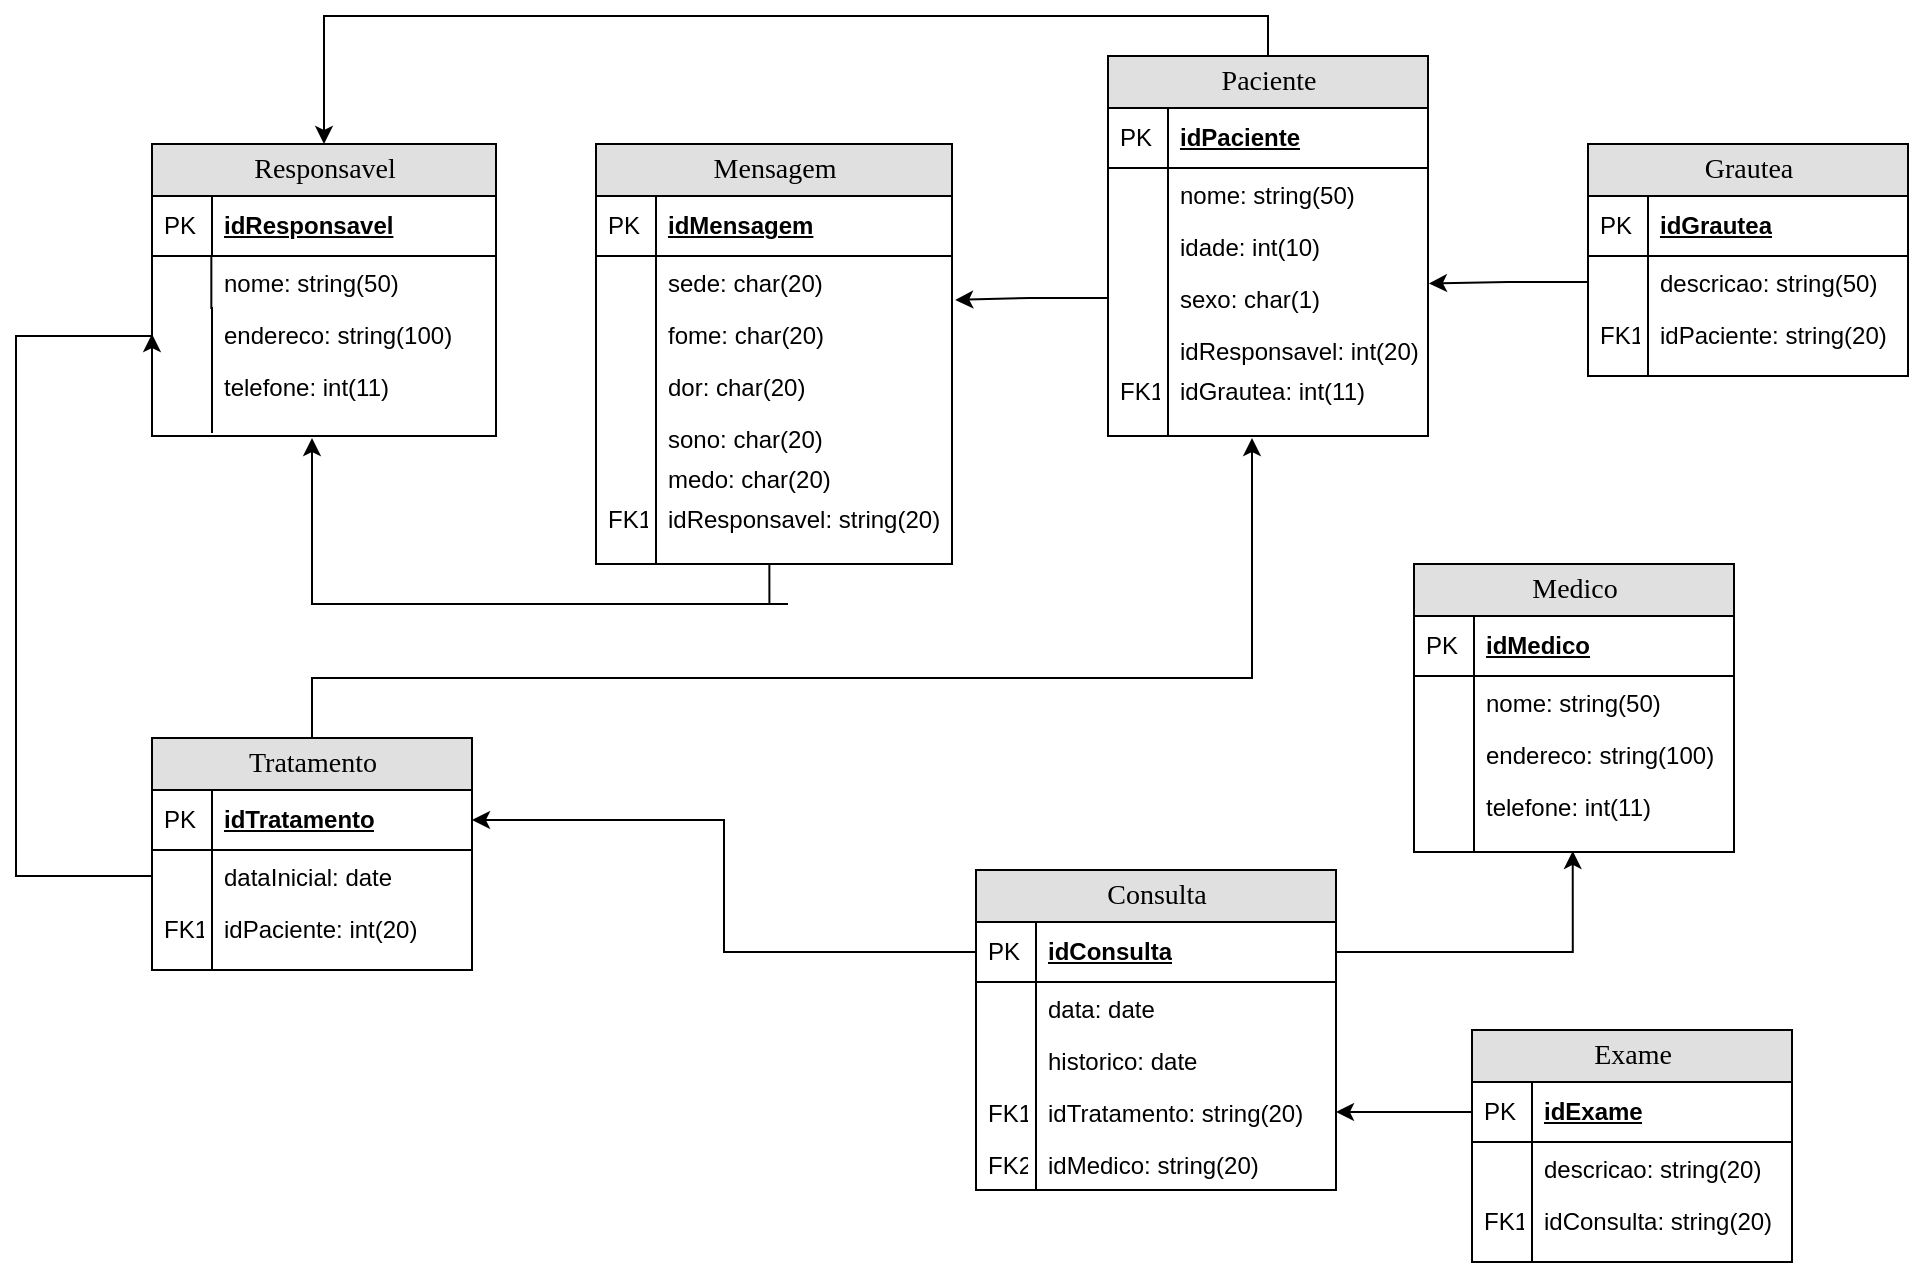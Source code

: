 <mxfile version="21.3.7" type="github">
  <diagram name="Page-1" id="e56a1550-8fbb-45ad-956c-1786394a9013">
    <mxGraphModel dx="880" dy="452" grid="1" gridSize="10" guides="1" tooltips="1" connect="1" arrows="1" fold="1" page="1" pageScale="1" pageWidth="1100" pageHeight="850" background="none" math="0" shadow="0">
      <root>
        <mxCell id="0" />
        <mxCell id="1" parent="0" />
        <mxCell id="WlhYBeR-AQVJKtEvfZ3L-88" style="edgeStyle=orthogonalEdgeStyle;rounded=0;orthogonalLoop=1;jettySize=auto;html=1;exitX=0.5;exitY=0;exitDx=0;exitDy=0;entryX=0.5;entryY=0;entryDx=0;entryDy=0;" parent="1" source="2e49270ec7c68f3f-19" target="2e49270ec7c68f3f-80" edge="1">
          <mxGeometry relative="1" as="geometry" />
        </mxCell>
        <mxCell id="2e49270ec7c68f3f-19" value="Paciente" style="swimlane;html=1;fontStyle=0;childLayout=stackLayout;horizontal=1;startSize=26;fillColor=#e0e0e0;horizontalStack=0;resizeParent=1;resizeLast=0;collapsible=1;marginBottom=0;swimlaneFillColor=#ffffff;align=center;rounded=0;shadow=0;comic=0;labelBackgroundColor=none;strokeWidth=1;fontFamily=Verdana;fontSize=14" parent="1" vertex="1">
          <mxGeometry x="586" y="150" width="160" height="190" as="geometry" />
        </mxCell>
        <mxCell id="2e49270ec7c68f3f-20" value="idPaciente" style="shape=partialRectangle;top=0;left=0;right=0;bottom=1;html=1;align=left;verticalAlign=middle;fillColor=none;spacingLeft=34;spacingRight=4;whiteSpace=wrap;overflow=hidden;rotatable=0;points=[[0,0.5],[1,0.5]];portConstraint=eastwest;dropTarget=0;fontStyle=5;" parent="2e49270ec7c68f3f-19" vertex="1">
          <mxGeometry y="26" width="160" height="30" as="geometry" />
        </mxCell>
        <mxCell id="2e49270ec7c68f3f-21" value="PK" style="shape=partialRectangle;top=0;left=0;bottom=0;html=1;fillColor=none;align=left;verticalAlign=middle;spacingLeft=4;spacingRight=4;whiteSpace=wrap;overflow=hidden;rotatable=0;points=[];portConstraint=eastwest;part=1;" parent="2e49270ec7c68f3f-20" vertex="1" connectable="0">
          <mxGeometry width="30" height="30" as="geometry" />
        </mxCell>
        <mxCell id="2e49270ec7c68f3f-22" value="nome: string(50)" style="shape=partialRectangle;top=0;left=0;right=0;bottom=0;html=1;align=left;verticalAlign=top;fillColor=none;spacingLeft=34;spacingRight=4;whiteSpace=wrap;overflow=hidden;rotatable=0;points=[[0,0.5],[1,0.5]];portConstraint=eastwest;dropTarget=0;" parent="2e49270ec7c68f3f-19" vertex="1">
          <mxGeometry y="56" width="160" height="26" as="geometry" />
        </mxCell>
        <mxCell id="2e49270ec7c68f3f-23" value="" style="shape=partialRectangle;top=0;left=0;bottom=0;html=1;fillColor=none;align=left;verticalAlign=top;spacingLeft=4;spacingRight=4;whiteSpace=wrap;overflow=hidden;rotatable=0;points=[];portConstraint=eastwest;part=1;" parent="2e49270ec7c68f3f-22" vertex="1" connectable="0">
          <mxGeometry width="30" height="26" as="geometry" />
        </mxCell>
        <mxCell id="2e49270ec7c68f3f-24" value="idade: int(10)" style="shape=partialRectangle;top=0;left=0;right=0;bottom=0;html=1;align=left;verticalAlign=top;fillColor=none;spacingLeft=34;spacingRight=4;whiteSpace=wrap;overflow=hidden;rotatable=0;points=[[0,0.5],[1,0.5]];portConstraint=eastwest;dropTarget=0;" parent="2e49270ec7c68f3f-19" vertex="1">
          <mxGeometry y="82" width="160" height="26" as="geometry" />
        </mxCell>
        <mxCell id="2e49270ec7c68f3f-25" value="" style="shape=partialRectangle;top=0;left=0;bottom=0;html=1;fillColor=none;align=left;verticalAlign=top;spacingLeft=4;spacingRight=4;whiteSpace=wrap;overflow=hidden;rotatable=0;points=[];portConstraint=eastwest;part=1;" parent="2e49270ec7c68f3f-24" vertex="1" connectable="0">
          <mxGeometry width="30" height="26" as="geometry" />
        </mxCell>
        <mxCell id="2e49270ec7c68f3f-26" value="sexo: char(1)" style="shape=partialRectangle;top=0;left=0;right=0;bottom=0;html=1;align=left;verticalAlign=top;fillColor=none;spacingLeft=34;spacingRight=4;whiteSpace=wrap;overflow=hidden;rotatable=0;points=[[0,0.5],[1,0.5]];portConstraint=eastwest;dropTarget=0;" parent="2e49270ec7c68f3f-19" vertex="1">
          <mxGeometry y="108" width="160" height="26" as="geometry" />
        </mxCell>
        <mxCell id="2e49270ec7c68f3f-27" value="" style="shape=partialRectangle;top=0;left=0;bottom=0;html=1;fillColor=none;align=left;verticalAlign=top;spacingLeft=4;spacingRight=4;whiteSpace=wrap;overflow=hidden;rotatable=0;points=[];portConstraint=eastwest;part=1;" parent="2e49270ec7c68f3f-26" vertex="1" connectable="0">
          <mxGeometry width="30" height="26" as="geometry" />
        </mxCell>
        <mxCell id="WlhYBeR-AQVJKtEvfZ3L-3" value="idResponsavel: int(20)" style="shape=partialRectangle;top=0;left=0;right=0;bottom=0;html=1;align=left;verticalAlign=top;fillColor=none;spacingLeft=34;spacingRight=4;whiteSpace=wrap;overflow=hidden;rotatable=0;points=[[0,0.5],[1,0.5]];portConstraint=eastwest;dropTarget=0;" parent="2e49270ec7c68f3f-19" vertex="1">
          <mxGeometry y="134" width="160" height="20" as="geometry" />
        </mxCell>
        <mxCell id="WlhYBeR-AQVJKtEvfZ3L-4" value="" style="shape=partialRectangle;top=0;left=0;bottom=0;html=1;fillColor=none;align=left;verticalAlign=top;spacingLeft=4;spacingRight=4;whiteSpace=wrap;overflow=hidden;rotatable=0;points=[];portConstraint=eastwest;part=1;" parent="WlhYBeR-AQVJKtEvfZ3L-3" vertex="1" connectable="0">
          <mxGeometry width="30" height="20" as="geometry" />
        </mxCell>
        <mxCell id="2e49270ec7c68f3f-28" value="idGrautea: int(11)" style="shape=partialRectangle;top=0;left=0;right=0;bottom=0;html=1;align=left;verticalAlign=top;fillColor=none;spacingLeft=34;spacingRight=4;whiteSpace=wrap;overflow=hidden;rotatable=0;points=[[0,0.5],[1,0.5]];portConstraint=eastwest;dropTarget=0;" parent="2e49270ec7c68f3f-19" vertex="1">
          <mxGeometry y="154" width="160" height="26" as="geometry" />
        </mxCell>
        <mxCell id="2e49270ec7c68f3f-29" value="FK1" style="shape=partialRectangle;top=0;left=0;bottom=0;html=1;fillColor=none;align=left;verticalAlign=top;spacingLeft=4;spacingRight=4;whiteSpace=wrap;overflow=hidden;rotatable=0;points=[];portConstraint=eastwest;part=1;" parent="2e49270ec7c68f3f-28" vertex="1" connectable="0">
          <mxGeometry width="30" height="26" as="geometry" />
        </mxCell>
        <mxCell id="WlhYBeR-AQVJKtEvfZ3L-1" value="" style="shape=partialRectangle;top=0;left=0;right=0;bottom=0;html=1;align=left;verticalAlign=top;fillColor=none;spacingLeft=34;spacingRight=4;whiteSpace=wrap;overflow=hidden;rotatable=0;points=[[0,0.5],[1,0.5]];portConstraint=eastwest;dropTarget=0;" parent="2e49270ec7c68f3f-19" vertex="1">
          <mxGeometry y="180" width="160" height="10" as="geometry" />
        </mxCell>
        <mxCell id="WlhYBeR-AQVJKtEvfZ3L-2" value="" style="shape=partialRectangle;top=0;left=0;bottom=0;html=1;fillColor=none;align=left;verticalAlign=top;spacingLeft=4;spacingRight=4;whiteSpace=wrap;overflow=hidden;rotatable=0;points=[];portConstraint=eastwest;part=1;" parent="WlhYBeR-AQVJKtEvfZ3L-1" vertex="1" connectable="0">
          <mxGeometry width="30" height="10" as="geometry" />
        </mxCell>
        <mxCell id="2e49270ec7c68f3f-30" value="Grautea" style="swimlane;html=1;fontStyle=0;childLayout=stackLayout;horizontal=1;startSize=26;fillColor=#e0e0e0;horizontalStack=0;resizeParent=1;resizeLast=0;collapsible=1;marginBottom=0;swimlaneFillColor=#ffffff;align=center;rounded=0;shadow=0;comic=0;labelBackgroundColor=none;strokeWidth=1;fontFamily=Verdana;fontSize=14" parent="1" vertex="1">
          <mxGeometry x="826" y="194" width="160" height="116" as="geometry" />
        </mxCell>
        <mxCell id="2e49270ec7c68f3f-31" value="idGrautea" style="shape=partialRectangle;top=0;left=0;right=0;bottom=1;html=1;align=left;verticalAlign=middle;fillColor=none;spacingLeft=34;spacingRight=4;whiteSpace=wrap;overflow=hidden;rotatable=0;points=[[0,0.5],[1,0.5]];portConstraint=eastwest;dropTarget=0;fontStyle=5;" parent="2e49270ec7c68f3f-30" vertex="1">
          <mxGeometry y="26" width="160" height="30" as="geometry" />
        </mxCell>
        <mxCell id="2e49270ec7c68f3f-32" value="PK" style="shape=partialRectangle;top=0;left=0;bottom=0;html=1;fillColor=none;align=left;verticalAlign=middle;spacingLeft=4;spacingRight=4;whiteSpace=wrap;overflow=hidden;rotatable=0;points=[];portConstraint=eastwest;part=1;" parent="2e49270ec7c68f3f-31" vertex="1" connectable="0">
          <mxGeometry width="30" height="30" as="geometry" />
        </mxCell>
        <mxCell id="2e49270ec7c68f3f-33" value="descricao: string(50)" style="shape=partialRectangle;top=0;left=0;right=0;bottom=0;html=1;align=left;verticalAlign=top;fillColor=none;spacingLeft=34;spacingRight=4;whiteSpace=wrap;overflow=hidden;rotatable=0;points=[[0,0.5],[1,0.5]];portConstraint=eastwest;dropTarget=0;" parent="2e49270ec7c68f3f-30" vertex="1">
          <mxGeometry y="56" width="160" height="26" as="geometry" />
        </mxCell>
        <mxCell id="2e49270ec7c68f3f-34" value="" style="shape=partialRectangle;top=0;left=0;bottom=0;html=1;fillColor=none;align=left;verticalAlign=top;spacingLeft=4;spacingRight=4;whiteSpace=wrap;overflow=hidden;rotatable=0;points=[];portConstraint=eastwest;part=1;" parent="2e49270ec7c68f3f-33" vertex="1" connectable="0">
          <mxGeometry width="30" height="26" as="geometry" />
        </mxCell>
        <mxCell id="2e49270ec7c68f3f-35" value="idPaciente: string(20)" style="shape=partialRectangle;top=0;left=0;right=0;bottom=0;html=1;align=left;verticalAlign=top;fillColor=none;spacingLeft=34;spacingRight=4;whiteSpace=wrap;overflow=hidden;rotatable=0;points=[[0,0.5],[1,0.5]];portConstraint=eastwest;dropTarget=0;" parent="2e49270ec7c68f3f-30" vertex="1">
          <mxGeometry y="82" width="160" height="26" as="geometry" />
        </mxCell>
        <mxCell id="2e49270ec7c68f3f-36" value="FK1" style="shape=partialRectangle;top=0;left=0;bottom=0;html=1;fillColor=none;align=left;verticalAlign=top;spacingLeft=4;spacingRight=4;whiteSpace=wrap;overflow=hidden;rotatable=0;points=[];portConstraint=eastwest;part=1;" parent="2e49270ec7c68f3f-35" vertex="1" connectable="0">
          <mxGeometry width="30" height="26" as="geometry" />
        </mxCell>
        <mxCell id="2e49270ec7c68f3f-39" value="" style="shape=partialRectangle;top=0;left=0;right=0;bottom=0;html=1;align=left;verticalAlign=top;fillColor=none;spacingLeft=34;spacingRight=4;whiteSpace=wrap;overflow=hidden;rotatable=0;points=[[0,0.5],[1,0.5]];portConstraint=eastwest;dropTarget=0;" parent="2e49270ec7c68f3f-30" vertex="1">
          <mxGeometry y="108" width="160" height="8" as="geometry" />
        </mxCell>
        <mxCell id="2e49270ec7c68f3f-40" value="" style="shape=partialRectangle;top=0;left=0;bottom=0;html=1;fillColor=none;align=left;verticalAlign=top;spacingLeft=4;spacingRight=4;whiteSpace=wrap;overflow=hidden;rotatable=0;points=[];portConstraint=eastwest;part=1;" parent="2e49270ec7c68f3f-39" vertex="1" connectable="0">
          <mxGeometry width="30" height="8" as="geometry" />
        </mxCell>
        <mxCell id="2e49270ec7c68f3f-80" value="Responsavel" style="swimlane;html=1;fontStyle=0;childLayout=stackLayout;horizontal=1;startSize=26;fillColor=#e0e0e0;horizontalStack=0;resizeParent=1;resizeLast=0;collapsible=1;marginBottom=0;swimlaneFillColor=#ffffff;align=center;rounded=0;shadow=0;comic=0;labelBackgroundColor=none;strokeWidth=1;fontFamily=Verdana;fontSize=14" parent="1" vertex="1">
          <mxGeometry x="108" y="194" width="172" height="146" as="geometry" />
        </mxCell>
        <mxCell id="2e49270ec7c68f3f-81" value="idResponsavel" style="shape=partialRectangle;top=0;left=0;right=0;bottom=1;html=1;align=left;verticalAlign=middle;fillColor=none;spacingLeft=34;spacingRight=4;whiteSpace=wrap;overflow=hidden;rotatable=0;points=[[0,0.5],[1,0.5]];portConstraint=eastwest;dropTarget=0;fontStyle=5;" parent="2e49270ec7c68f3f-80" vertex="1">
          <mxGeometry y="26" width="172" height="30" as="geometry" />
        </mxCell>
        <mxCell id="2e49270ec7c68f3f-82" value="PK" style="shape=partialRectangle;top=0;left=0;bottom=0;html=1;fillColor=none;align=left;verticalAlign=middle;spacingLeft=4;spacingRight=4;whiteSpace=wrap;overflow=hidden;rotatable=0;points=[];portConstraint=eastwest;part=1;" parent="2e49270ec7c68f3f-81" vertex="1" connectable="0">
          <mxGeometry width="30" height="30" as="geometry" />
        </mxCell>
        <mxCell id="2e49270ec7c68f3f-83" value="nome: string(50)" style="shape=partialRectangle;top=0;left=0;right=0;bottom=0;html=1;align=left;verticalAlign=top;fillColor=none;spacingLeft=34;spacingRight=4;whiteSpace=wrap;overflow=hidden;rotatable=0;points=[[0,0.5],[1,0.5]];portConstraint=eastwest;dropTarget=0;" parent="2e49270ec7c68f3f-80" vertex="1">
          <mxGeometry y="56" width="172" height="26" as="geometry" />
        </mxCell>
        <mxCell id="2e49270ec7c68f3f-84" value="" style="shape=partialRectangle;top=0;left=0;bottom=0;html=1;fillColor=none;align=left;verticalAlign=top;spacingLeft=4;spacingRight=4;whiteSpace=wrap;overflow=hidden;rotatable=0;points=[];portConstraint=eastwest;part=1;" parent="2e49270ec7c68f3f-83" vertex="1" connectable="0">
          <mxGeometry width="29.67" height="26" as="geometry" />
        </mxCell>
        <mxCell id="2e49270ec7c68f3f-85" value="endereco: string(100)" style="shape=partialRectangle;top=0;left=0;right=0;bottom=0;html=1;align=left;verticalAlign=top;fillColor=none;spacingLeft=34;spacingRight=4;whiteSpace=wrap;overflow=hidden;rotatable=0;points=[[0,0.5],[1,0.5]];portConstraint=eastwest;dropTarget=0;" parent="2e49270ec7c68f3f-80" vertex="1">
          <mxGeometry y="82" width="172" height="26" as="geometry" />
        </mxCell>
        <mxCell id="2e49270ec7c68f3f-86" value="" style="shape=partialRectangle;top=0;left=0;bottom=0;html=1;fillColor=none;align=left;verticalAlign=top;spacingLeft=4;spacingRight=4;whiteSpace=wrap;overflow=hidden;rotatable=0;points=[];portConstraint=eastwest;part=1;" parent="2e49270ec7c68f3f-85" vertex="1" connectable="0">
          <mxGeometry width="30" height="26" as="geometry" />
        </mxCell>
        <mxCell id="2e49270ec7c68f3f-87" value="telefone: int(11)" style="shape=partialRectangle;top=0;left=0;right=0;bottom=0;html=1;align=left;verticalAlign=top;fillColor=none;spacingLeft=34;spacingRight=4;whiteSpace=wrap;overflow=hidden;rotatable=0;points=[[0,0.5],[1,0.5]];portConstraint=eastwest;dropTarget=0;" parent="2e49270ec7c68f3f-80" vertex="1">
          <mxGeometry y="108" width="172" height="26" as="geometry" />
        </mxCell>
        <mxCell id="2e49270ec7c68f3f-88" value="" style="shape=partialRectangle;top=0;left=0;bottom=0;html=1;fillColor=none;align=left;verticalAlign=top;spacingLeft=4;spacingRight=4;whiteSpace=wrap;overflow=hidden;rotatable=0;points=[];portConstraint=eastwest;part=1;" parent="2e49270ec7c68f3f-87" vertex="1" connectable="0">
          <mxGeometry width="30" height="26" as="geometry" />
        </mxCell>
        <mxCell id="2e49270ec7c68f3f-89" value="" style="shape=partialRectangle;top=0;left=0;right=0;bottom=0;html=1;align=left;verticalAlign=top;fillColor=none;spacingLeft=34;spacingRight=4;whiteSpace=wrap;overflow=hidden;rotatable=0;points=[[0,0.5],[1,0.5]];portConstraint=eastwest;dropTarget=0;" parent="2e49270ec7c68f3f-80" vertex="1">
          <mxGeometry y="134" width="172" height="10" as="geometry" />
        </mxCell>
        <mxCell id="2e49270ec7c68f3f-90" value="" style="shape=partialRectangle;top=0;left=0;bottom=0;html=1;fillColor=none;align=left;verticalAlign=top;spacingLeft=4;spacingRight=4;whiteSpace=wrap;overflow=hidden;rotatable=0;points=[];portConstraint=eastwest;part=1;" parent="2e49270ec7c68f3f-89" vertex="1" connectable="0">
          <mxGeometry width="30" height="10" as="geometry" />
        </mxCell>
        <mxCell id="WlhYBeR-AQVJKtEvfZ3L-15" style="edgeStyle=orthogonalEdgeStyle;rounded=0;orthogonalLoop=1;jettySize=auto;html=1;exitX=0;exitY=0.5;exitDx=0;exitDy=0;entryX=1.003;entryY=0.219;entryDx=0;entryDy=0;entryPerimeter=0;" parent="1" source="2e49270ec7c68f3f-33" target="2e49270ec7c68f3f-26" edge="1">
          <mxGeometry relative="1" as="geometry" />
        </mxCell>
        <mxCell id="WlhYBeR-AQVJKtEvfZ3L-91" style="edgeStyle=orthogonalEdgeStyle;rounded=0;orthogonalLoop=1;jettySize=auto;html=1;exitX=0.5;exitY=0;exitDx=0;exitDy=0;entryX=0.45;entryY=1.1;entryDx=0;entryDy=0;entryPerimeter=0;" parent="1" source="WlhYBeR-AQVJKtEvfZ3L-17" target="WlhYBeR-AQVJKtEvfZ3L-1" edge="1">
          <mxGeometry relative="1" as="geometry">
            <Array as="points">
              <mxPoint x="188" y="461" />
              <mxPoint x="658" y="461" />
            </Array>
          </mxGeometry>
        </mxCell>
        <mxCell id="WlhYBeR-AQVJKtEvfZ3L-17" value="Tratamento" style="swimlane;html=1;fontStyle=0;childLayout=stackLayout;horizontal=1;startSize=26;fillColor=#e0e0e0;horizontalStack=0;resizeParent=1;resizeLast=0;collapsible=1;marginBottom=0;swimlaneFillColor=#ffffff;align=center;rounded=0;shadow=0;comic=0;labelBackgroundColor=none;strokeWidth=1;fontFamily=Verdana;fontSize=14" parent="1" vertex="1">
          <mxGeometry x="108" y="491" width="160" height="116" as="geometry" />
        </mxCell>
        <mxCell id="WlhYBeR-AQVJKtEvfZ3L-18" value="idTratamento" style="shape=partialRectangle;top=0;left=0;right=0;bottom=1;html=1;align=left;verticalAlign=middle;fillColor=none;spacingLeft=34;spacingRight=4;whiteSpace=wrap;overflow=hidden;rotatable=0;points=[[0,0.5],[1,0.5]];portConstraint=eastwest;dropTarget=0;fontStyle=5;" parent="WlhYBeR-AQVJKtEvfZ3L-17" vertex="1">
          <mxGeometry y="26" width="160" height="30" as="geometry" />
        </mxCell>
        <mxCell id="WlhYBeR-AQVJKtEvfZ3L-19" value="PK" style="shape=partialRectangle;top=0;left=0;bottom=0;html=1;fillColor=none;align=left;verticalAlign=middle;spacingLeft=4;spacingRight=4;whiteSpace=wrap;overflow=hidden;rotatable=0;points=[];portConstraint=eastwest;part=1;" parent="WlhYBeR-AQVJKtEvfZ3L-18" vertex="1" connectable="0">
          <mxGeometry width="30" height="30" as="geometry" />
        </mxCell>
        <mxCell id="WlhYBeR-AQVJKtEvfZ3L-20" value="dataInicial: date" style="shape=partialRectangle;top=0;left=0;right=0;bottom=0;html=1;align=left;verticalAlign=top;fillColor=none;spacingLeft=34;spacingRight=4;whiteSpace=wrap;overflow=hidden;rotatable=0;points=[[0,0.5],[1,0.5]];portConstraint=eastwest;dropTarget=0;" parent="WlhYBeR-AQVJKtEvfZ3L-17" vertex="1">
          <mxGeometry y="56" width="160" height="26" as="geometry" />
        </mxCell>
        <mxCell id="WlhYBeR-AQVJKtEvfZ3L-21" value="" style="shape=partialRectangle;top=0;left=0;bottom=0;html=1;fillColor=none;align=left;verticalAlign=top;spacingLeft=4;spacingRight=4;whiteSpace=wrap;overflow=hidden;rotatable=0;points=[];portConstraint=eastwest;part=1;" parent="WlhYBeR-AQVJKtEvfZ3L-20" vertex="1" connectable="0">
          <mxGeometry width="30" height="26" as="geometry" />
        </mxCell>
        <mxCell id="WlhYBeR-AQVJKtEvfZ3L-22" value="idPaciente: int(20)" style="shape=partialRectangle;top=0;left=0;right=0;bottom=0;html=1;align=left;verticalAlign=top;fillColor=none;spacingLeft=34;spacingRight=4;whiteSpace=wrap;overflow=hidden;rotatable=0;points=[[0,0.5],[1,0.5]];portConstraint=eastwest;dropTarget=0;" parent="WlhYBeR-AQVJKtEvfZ3L-17" vertex="1">
          <mxGeometry y="82" width="160" height="26" as="geometry" />
        </mxCell>
        <mxCell id="WlhYBeR-AQVJKtEvfZ3L-23" value="FK1" style="shape=partialRectangle;top=0;left=0;bottom=0;html=1;fillColor=none;align=left;verticalAlign=top;spacingLeft=4;spacingRight=4;whiteSpace=wrap;overflow=hidden;rotatable=0;points=[];portConstraint=eastwest;part=1;" parent="WlhYBeR-AQVJKtEvfZ3L-22" vertex="1" connectable="0">
          <mxGeometry width="30" height="26" as="geometry" />
        </mxCell>
        <mxCell id="WlhYBeR-AQVJKtEvfZ3L-24" value="" style="shape=partialRectangle;top=0;left=0;right=0;bottom=0;html=1;align=left;verticalAlign=top;fillColor=none;spacingLeft=34;spacingRight=4;whiteSpace=wrap;overflow=hidden;rotatable=0;points=[[0,0.5],[1,0.5]];portConstraint=eastwest;dropTarget=0;" parent="WlhYBeR-AQVJKtEvfZ3L-17" vertex="1">
          <mxGeometry y="108" width="160" height="8" as="geometry" />
        </mxCell>
        <mxCell id="WlhYBeR-AQVJKtEvfZ3L-25" value="" style="shape=partialRectangle;top=0;left=0;bottom=0;html=1;fillColor=none;align=left;verticalAlign=top;spacingLeft=4;spacingRight=4;whiteSpace=wrap;overflow=hidden;rotatable=0;points=[];portConstraint=eastwest;part=1;" parent="WlhYBeR-AQVJKtEvfZ3L-24" vertex="1" connectable="0">
          <mxGeometry width="30" height="8" as="geometry" />
        </mxCell>
        <mxCell id="WlhYBeR-AQVJKtEvfZ3L-26" value="Medico" style="swimlane;html=1;fontStyle=0;childLayout=stackLayout;horizontal=1;startSize=26;fillColor=#e0e0e0;horizontalStack=0;resizeParent=1;resizeLast=0;collapsible=1;marginBottom=0;swimlaneFillColor=#ffffff;align=center;rounded=0;shadow=0;comic=0;labelBackgroundColor=none;strokeWidth=1;fontFamily=Verdana;fontSize=14" parent="1" vertex="1">
          <mxGeometry x="739" y="404" width="160" height="144" as="geometry" />
        </mxCell>
        <mxCell id="WlhYBeR-AQVJKtEvfZ3L-27" value="idMedico" style="shape=partialRectangle;top=0;left=0;right=0;bottom=1;html=1;align=left;verticalAlign=middle;fillColor=none;spacingLeft=34;spacingRight=4;whiteSpace=wrap;overflow=hidden;rotatable=0;points=[[0,0.5],[1,0.5]];portConstraint=eastwest;dropTarget=0;fontStyle=5;" parent="WlhYBeR-AQVJKtEvfZ3L-26" vertex="1">
          <mxGeometry y="26" width="160" height="30" as="geometry" />
        </mxCell>
        <mxCell id="WlhYBeR-AQVJKtEvfZ3L-28" value="PK" style="shape=partialRectangle;top=0;left=0;bottom=0;html=1;fillColor=none;align=left;verticalAlign=middle;spacingLeft=4;spacingRight=4;whiteSpace=wrap;overflow=hidden;rotatable=0;points=[];portConstraint=eastwest;part=1;" parent="WlhYBeR-AQVJKtEvfZ3L-27" vertex="1" connectable="0">
          <mxGeometry width="30" height="30" as="geometry" />
        </mxCell>
        <mxCell id="WlhYBeR-AQVJKtEvfZ3L-29" value="nome: string(50)" style="shape=partialRectangle;top=0;left=0;right=0;bottom=0;html=1;align=left;verticalAlign=top;fillColor=none;spacingLeft=34;spacingRight=4;whiteSpace=wrap;overflow=hidden;rotatable=0;points=[[0,0.5],[1,0.5]];portConstraint=eastwest;dropTarget=0;" parent="WlhYBeR-AQVJKtEvfZ3L-26" vertex="1">
          <mxGeometry y="56" width="160" height="26" as="geometry" />
        </mxCell>
        <mxCell id="WlhYBeR-AQVJKtEvfZ3L-30" value="" style="shape=partialRectangle;top=0;left=0;bottom=0;html=1;fillColor=none;align=left;verticalAlign=top;spacingLeft=4;spacingRight=4;whiteSpace=wrap;overflow=hidden;rotatable=0;points=[];portConstraint=eastwest;part=1;" parent="WlhYBeR-AQVJKtEvfZ3L-29" vertex="1" connectable="0">
          <mxGeometry width="30" height="26" as="geometry" />
        </mxCell>
        <mxCell id="WlhYBeR-AQVJKtEvfZ3L-31" value="endereco: string(100)" style="shape=partialRectangle;top=0;left=0;right=0;bottom=0;html=1;align=left;verticalAlign=top;fillColor=none;spacingLeft=34;spacingRight=4;whiteSpace=wrap;overflow=hidden;rotatable=0;points=[[0,0.5],[1,0.5]];portConstraint=eastwest;dropTarget=0;" parent="WlhYBeR-AQVJKtEvfZ3L-26" vertex="1">
          <mxGeometry y="82" width="160" height="26" as="geometry" />
        </mxCell>
        <mxCell id="WlhYBeR-AQVJKtEvfZ3L-32" value="" style="shape=partialRectangle;top=0;left=0;bottom=0;html=1;fillColor=none;align=left;verticalAlign=top;spacingLeft=4;spacingRight=4;whiteSpace=wrap;overflow=hidden;rotatable=0;points=[];portConstraint=eastwest;part=1;" parent="WlhYBeR-AQVJKtEvfZ3L-31" vertex="1" connectable="0">
          <mxGeometry width="30" height="26" as="geometry" />
        </mxCell>
        <mxCell id="WlhYBeR-AQVJKtEvfZ3L-33" value="telefone: int(11)" style="shape=partialRectangle;top=0;left=0;right=0;bottom=0;html=1;align=left;verticalAlign=top;fillColor=none;spacingLeft=34;spacingRight=4;whiteSpace=wrap;overflow=hidden;rotatable=0;points=[[0,0.5],[1,0.5]];portConstraint=eastwest;dropTarget=0;" parent="WlhYBeR-AQVJKtEvfZ3L-26" vertex="1">
          <mxGeometry y="108" width="160" height="26" as="geometry" />
        </mxCell>
        <mxCell id="WlhYBeR-AQVJKtEvfZ3L-34" value="" style="shape=partialRectangle;top=0;left=0;bottom=0;html=1;fillColor=none;align=left;verticalAlign=top;spacingLeft=4;spacingRight=4;whiteSpace=wrap;overflow=hidden;rotatable=0;points=[];portConstraint=eastwest;part=1;" parent="WlhYBeR-AQVJKtEvfZ3L-33" vertex="1" connectable="0">
          <mxGeometry width="30" height="26" as="geometry" />
        </mxCell>
        <mxCell id="WlhYBeR-AQVJKtEvfZ3L-35" value="" style="shape=partialRectangle;top=0;left=0;right=0;bottom=0;html=1;align=left;verticalAlign=top;fillColor=none;spacingLeft=34;spacingRight=4;whiteSpace=wrap;overflow=hidden;rotatable=0;points=[[0,0.5],[1,0.5]];portConstraint=eastwest;dropTarget=0;" parent="WlhYBeR-AQVJKtEvfZ3L-26" vertex="1">
          <mxGeometry y="134" width="160" height="10" as="geometry" />
        </mxCell>
        <mxCell id="WlhYBeR-AQVJKtEvfZ3L-36" value="" style="shape=partialRectangle;top=0;left=0;bottom=0;html=1;fillColor=none;align=left;verticalAlign=top;spacingLeft=4;spacingRight=4;whiteSpace=wrap;overflow=hidden;rotatable=0;points=[];portConstraint=eastwest;part=1;" parent="WlhYBeR-AQVJKtEvfZ3L-35" vertex="1" connectable="0">
          <mxGeometry width="30" height="10" as="geometry" />
        </mxCell>
        <mxCell id="WlhYBeR-AQVJKtEvfZ3L-38" value="Consulta" style="swimlane;html=1;fontStyle=0;childLayout=stackLayout;horizontal=1;startSize=26;fillColor=#e0e0e0;horizontalStack=0;resizeParent=1;resizeLast=0;collapsible=1;marginBottom=0;swimlaneFillColor=#ffffff;align=center;rounded=0;shadow=0;comic=0;labelBackgroundColor=none;strokeWidth=1;fontFamily=Verdana;fontSize=14" parent="1" vertex="1">
          <mxGeometry x="520" y="557" width="180" height="160" as="geometry" />
        </mxCell>
        <mxCell id="WlhYBeR-AQVJKtEvfZ3L-39" value="idConsulta" style="shape=partialRectangle;top=0;left=0;right=0;bottom=1;html=1;align=left;verticalAlign=middle;fillColor=none;spacingLeft=34;spacingRight=4;whiteSpace=wrap;overflow=hidden;rotatable=0;points=[[0,0.5],[1,0.5]];portConstraint=eastwest;dropTarget=0;fontStyle=5;" parent="WlhYBeR-AQVJKtEvfZ3L-38" vertex="1">
          <mxGeometry y="26" width="180" height="30" as="geometry" />
        </mxCell>
        <mxCell id="WlhYBeR-AQVJKtEvfZ3L-40" value="PK" style="shape=partialRectangle;top=0;left=0;bottom=0;html=1;fillColor=none;align=left;verticalAlign=middle;spacingLeft=4;spacingRight=4;whiteSpace=wrap;overflow=hidden;rotatable=0;points=[];portConstraint=eastwest;part=1;" parent="WlhYBeR-AQVJKtEvfZ3L-39" vertex="1" connectable="0">
          <mxGeometry width="30" height="30" as="geometry" />
        </mxCell>
        <mxCell id="WlhYBeR-AQVJKtEvfZ3L-41" value="data: date" style="shape=partialRectangle;top=0;left=0;right=0;bottom=0;html=1;align=left;verticalAlign=top;fillColor=none;spacingLeft=34;spacingRight=4;whiteSpace=wrap;overflow=hidden;rotatable=0;points=[[0,0.5],[1,0.5]];portConstraint=eastwest;dropTarget=0;" parent="WlhYBeR-AQVJKtEvfZ3L-38" vertex="1">
          <mxGeometry y="56" width="180" height="26" as="geometry" />
        </mxCell>
        <mxCell id="WlhYBeR-AQVJKtEvfZ3L-42" value="" style="shape=partialRectangle;top=0;left=0;bottom=0;html=1;fillColor=none;align=left;verticalAlign=top;spacingLeft=4;spacingRight=4;whiteSpace=wrap;overflow=hidden;rotatable=0;points=[];portConstraint=eastwest;part=1;" parent="WlhYBeR-AQVJKtEvfZ3L-41" vertex="1" connectable="0">
          <mxGeometry width="30" height="26" as="geometry" />
        </mxCell>
        <mxCell id="WlhYBeR-AQVJKtEvfZ3L-43" value="historico: date" style="shape=partialRectangle;top=0;left=0;right=0;bottom=0;html=1;align=left;verticalAlign=top;fillColor=none;spacingLeft=34;spacingRight=4;whiteSpace=wrap;overflow=hidden;rotatable=0;points=[[0,0.5],[1,0.5]];portConstraint=eastwest;dropTarget=0;" parent="WlhYBeR-AQVJKtEvfZ3L-38" vertex="1">
          <mxGeometry y="82" width="180" height="26" as="geometry" />
        </mxCell>
        <mxCell id="WlhYBeR-AQVJKtEvfZ3L-44" value="" style="shape=partialRectangle;top=0;left=0;bottom=0;html=1;fillColor=none;align=left;verticalAlign=top;spacingLeft=4;spacingRight=4;whiteSpace=wrap;overflow=hidden;rotatable=0;points=[];portConstraint=eastwest;part=1;" parent="WlhYBeR-AQVJKtEvfZ3L-43" vertex="1" connectable="0">
          <mxGeometry width="30" height="26" as="geometry" />
        </mxCell>
        <mxCell id="WlhYBeR-AQVJKtEvfZ3L-47" value="idTratamento: string(20)" style="shape=partialRectangle;top=0;left=0;right=0;bottom=0;html=1;align=left;verticalAlign=top;fillColor=none;spacingLeft=34;spacingRight=4;whiteSpace=wrap;overflow=hidden;rotatable=0;points=[[0,0.5],[1,0.5]];portConstraint=eastwest;dropTarget=0;" parent="WlhYBeR-AQVJKtEvfZ3L-38" vertex="1">
          <mxGeometry y="108" width="180" height="26" as="geometry" />
        </mxCell>
        <mxCell id="WlhYBeR-AQVJKtEvfZ3L-48" value="FK1" style="shape=partialRectangle;top=0;left=0;bottom=0;html=1;fillColor=none;align=left;verticalAlign=top;spacingLeft=4;spacingRight=4;whiteSpace=wrap;overflow=hidden;rotatable=0;points=[];portConstraint=eastwest;part=1;" parent="WlhYBeR-AQVJKtEvfZ3L-47" vertex="1" connectable="0">
          <mxGeometry width="30" height="26" as="geometry" />
        </mxCell>
        <mxCell id="WlhYBeR-AQVJKtEvfZ3L-49" value="idMedico: string(20)" style="shape=partialRectangle;top=0;left=0;right=0;bottom=0;html=1;align=left;verticalAlign=top;fillColor=none;spacingLeft=34;spacingRight=4;whiteSpace=wrap;overflow=hidden;rotatable=0;points=[[0,0.5],[1,0.5]];portConstraint=eastwest;dropTarget=0;" parent="WlhYBeR-AQVJKtEvfZ3L-38" vertex="1">
          <mxGeometry y="134" width="180" height="26" as="geometry" />
        </mxCell>
        <mxCell id="WlhYBeR-AQVJKtEvfZ3L-50" value="FK2" style="shape=partialRectangle;top=0;left=0;bottom=0;html=1;fillColor=none;align=left;verticalAlign=top;spacingLeft=4;spacingRight=4;whiteSpace=wrap;overflow=hidden;rotatable=0;points=[];portConstraint=eastwest;part=1;" parent="WlhYBeR-AQVJKtEvfZ3L-49" vertex="1" connectable="0">
          <mxGeometry width="30" height="26" as="geometry" />
        </mxCell>
        <mxCell id="WlhYBeR-AQVJKtEvfZ3L-51" style="edgeStyle=orthogonalEdgeStyle;rounded=0;orthogonalLoop=1;jettySize=auto;html=1;exitX=1;exitY=0.5;exitDx=0;exitDy=0;entryX=0.496;entryY=0.947;entryDx=0;entryDy=0;entryPerimeter=0;" parent="1" source="WlhYBeR-AQVJKtEvfZ3L-39" target="WlhYBeR-AQVJKtEvfZ3L-35" edge="1">
          <mxGeometry relative="1" as="geometry">
            <mxPoint x="818" y="563" as="targetPoint" />
          </mxGeometry>
        </mxCell>
        <mxCell id="WlhYBeR-AQVJKtEvfZ3L-53" value="Exame" style="swimlane;html=1;fontStyle=0;childLayout=stackLayout;horizontal=1;startSize=26;fillColor=#e0e0e0;horizontalStack=0;resizeParent=1;resizeLast=0;collapsible=1;marginBottom=0;swimlaneFillColor=#ffffff;align=center;rounded=0;shadow=0;comic=0;labelBackgroundColor=none;strokeWidth=1;fontFamily=Verdana;fontSize=14" parent="1" vertex="1">
          <mxGeometry x="768" y="637" width="160" height="116" as="geometry" />
        </mxCell>
        <mxCell id="WlhYBeR-AQVJKtEvfZ3L-54" value="idExame" style="shape=partialRectangle;top=0;left=0;right=0;bottom=1;html=1;align=left;verticalAlign=middle;fillColor=none;spacingLeft=34;spacingRight=4;whiteSpace=wrap;overflow=hidden;rotatable=0;points=[[0,0.5],[1,0.5]];portConstraint=eastwest;dropTarget=0;fontStyle=5;" parent="WlhYBeR-AQVJKtEvfZ3L-53" vertex="1">
          <mxGeometry y="26" width="160" height="30" as="geometry" />
        </mxCell>
        <mxCell id="WlhYBeR-AQVJKtEvfZ3L-55" value="PK" style="shape=partialRectangle;top=0;left=0;bottom=0;html=1;fillColor=none;align=left;verticalAlign=middle;spacingLeft=4;spacingRight=4;whiteSpace=wrap;overflow=hidden;rotatable=0;points=[];portConstraint=eastwest;part=1;" parent="WlhYBeR-AQVJKtEvfZ3L-54" vertex="1" connectable="0">
          <mxGeometry width="30" height="30" as="geometry" />
        </mxCell>
        <mxCell id="WlhYBeR-AQVJKtEvfZ3L-56" value="descricao: string(20)" style="shape=partialRectangle;top=0;left=0;right=0;bottom=0;html=1;align=left;verticalAlign=top;fillColor=none;spacingLeft=34;spacingRight=4;whiteSpace=wrap;overflow=hidden;rotatable=0;points=[[0,0.5],[1,0.5]];portConstraint=eastwest;dropTarget=0;" parent="WlhYBeR-AQVJKtEvfZ3L-53" vertex="1">
          <mxGeometry y="56" width="160" height="26" as="geometry" />
        </mxCell>
        <mxCell id="WlhYBeR-AQVJKtEvfZ3L-57" value="" style="shape=partialRectangle;top=0;left=0;bottom=0;html=1;fillColor=none;align=left;verticalAlign=top;spacingLeft=4;spacingRight=4;whiteSpace=wrap;overflow=hidden;rotatable=0;points=[];portConstraint=eastwest;part=1;" parent="WlhYBeR-AQVJKtEvfZ3L-56" vertex="1" connectable="0">
          <mxGeometry width="30" height="26" as="geometry" />
        </mxCell>
        <mxCell id="WlhYBeR-AQVJKtEvfZ3L-58" value="idConsulta: string(20)" style="shape=partialRectangle;top=0;left=0;right=0;bottom=0;html=1;align=left;verticalAlign=top;fillColor=none;spacingLeft=34;spacingRight=4;whiteSpace=wrap;overflow=hidden;rotatable=0;points=[[0,0.5],[1,0.5]];portConstraint=eastwest;dropTarget=0;" parent="WlhYBeR-AQVJKtEvfZ3L-53" vertex="1">
          <mxGeometry y="82" width="160" height="26" as="geometry" />
        </mxCell>
        <mxCell id="WlhYBeR-AQVJKtEvfZ3L-59" value="FK1" style="shape=partialRectangle;top=0;left=0;bottom=0;html=1;fillColor=none;align=left;verticalAlign=top;spacingLeft=4;spacingRight=4;whiteSpace=wrap;overflow=hidden;rotatable=0;points=[];portConstraint=eastwest;part=1;" parent="WlhYBeR-AQVJKtEvfZ3L-58" vertex="1" connectable="0">
          <mxGeometry width="30" height="26" as="geometry" />
        </mxCell>
        <mxCell id="WlhYBeR-AQVJKtEvfZ3L-60" value="" style="shape=partialRectangle;top=0;left=0;right=0;bottom=0;html=1;align=left;verticalAlign=top;fillColor=none;spacingLeft=34;spacingRight=4;whiteSpace=wrap;overflow=hidden;rotatable=0;points=[[0,0.5],[1,0.5]];portConstraint=eastwest;dropTarget=0;" parent="WlhYBeR-AQVJKtEvfZ3L-53" vertex="1">
          <mxGeometry y="108" width="160" height="8" as="geometry" />
        </mxCell>
        <mxCell id="WlhYBeR-AQVJKtEvfZ3L-61" value="" style="shape=partialRectangle;top=0;left=0;bottom=0;html=1;fillColor=none;align=left;verticalAlign=top;spacingLeft=4;spacingRight=4;whiteSpace=wrap;overflow=hidden;rotatable=0;points=[];portConstraint=eastwest;part=1;" parent="WlhYBeR-AQVJKtEvfZ3L-60" vertex="1" connectable="0">
          <mxGeometry width="30" height="8" as="geometry" />
        </mxCell>
        <mxCell id="WlhYBeR-AQVJKtEvfZ3L-63" style="edgeStyle=orthogonalEdgeStyle;rounded=0;orthogonalLoop=1;jettySize=auto;html=1;exitX=0;exitY=0.5;exitDx=0;exitDy=0;entryX=1;entryY=0.5;entryDx=0;entryDy=0;" parent="1" source="WlhYBeR-AQVJKtEvfZ3L-54" target="WlhYBeR-AQVJKtEvfZ3L-47" edge="1">
          <mxGeometry relative="1" as="geometry" />
        </mxCell>
        <mxCell id="WlhYBeR-AQVJKtEvfZ3L-64" value="Mensagem" style="swimlane;html=1;fontStyle=0;childLayout=stackLayout;horizontal=1;startSize=26;fillColor=#e0e0e0;horizontalStack=0;resizeParent=1;resizeLast=0;collapsible=1;marginBottom=0;swimlaneFillColor=#ffffff;align=center;rounded=0;shadow=0;comic=0;labelBackgroundColor=none;strokeWidth=1;fontFamily=Verdana;fontSize=14" parent="1" vertex="1">
          <mxGeometry x="330" y="194" width="178" height="210" as="geometry" />
        </mxCell>
        <mxCell id="WlhYBeR-AQVJKtEvfZ3L-83" value="idMensagem" style="shape=partialRectangle;top=0;left=0;right=0;bottom=1;html=1;align=left;verticalAlign=middle;fillColor=none;spacingLeft=34;spacingRight=4;whiteSpace=wrap;overflow=hidden;rotatable=0;points=[[0,0.5],[1,0.5]];portConstraint=eastwest;dropTarget=0;fontStyle=5;" parent="WlhYBeR-AQVJKtEvfZ3L-64" vertex="1">
          <mxGeometry y="26" width="178" height="30" as="geometry" />
        </mxCell>
        <mxCell id="WlhYBeR-AQVJKtEvfZ3L-84" value="PK" style="shape=partialRectangle;top=0;left=0;bottom=0;html=1;fillColor=none;align=left;verticalAlign=middle;spacingLeft=4;spacingRight=4;whiteSpace=wrap;overflow=hidden;rotatable=0;points=[];portConstraint=eastwest;part=1;" parent="WlhYBeR-AQVJKtEvfZ3L-83" vertex="1" connectable="0">
          <mxGeometry width="30" height="30" as="geometry" />
        </mxCell>
        <mxCell id="WlhYBeR-AQVJKtEvfZ3L-67" value="sede: char(20)" style="shape=partialRectangle;top=0;left=0;right=0;bottom=0;html=1;align=left;verticalAlign=top;fillColor=none;spacingLeft=34;spacingRight=4;whiteSpace=wrap;overflow=hidden;rotatable=0;points=[[0,0.5],[1,0.5]];portConstraint=eastwest;dropTarget=0;" parent="WlhYBeR-AQVJKtEvfZ3L-64" vertex="1">
          <mxGeometry y="56" width="178" height="26" as="geometry" />
        </mxCell>
        <mxCell id="WlhYBeR-AQVJKtEvfZ3L-68" value="" style="shape=partialRectangle;top=0;left=0;bottom=0;html=1;fillColor=none;align=left;verticalAlign=top;spacingLeft=4;spacingRight=4;whiteSpace=wrap;overflow=hidden;rotatable=0;points=[];portConstraint=eastwest;part=1;" parent="WlhYBeR-AQVJKtEvfZ3L-67" vertex="1" connectable="0">
          <mxGeometry width="30" height="26" as="geometry" />
        </mxCell>
        <mxCell id="WlhYBeR-AQVJKtEvfZ3L-69" value="fome: char(20)" style="shape=partialRectangle;top=0;left=0;right=0;bottom=0;html=1;align=left;verticalAlign=top;fillColor=none;spacingLeft=34;spacingRight=4;whiteSpace=wrap;overflow=hidden;rotatable=0;points=[[0,0.5],[1,0.5]];portConstraint=eastwest;dropTarget=0;" parent="WlhYBeR-AQVJKtEvfZ3L-64" vertex="1">
          <mxGeometry y="82" width="178" height="26" as="geometry" />
        </mxCell>
        <mxCell id="WlhYBeR-AQVJKtEvfZ3L-70" value="" style="shape=partialRectangle;top=0;left=0;bottom=0;html=1;fillColor=none;align=left;verticalAlign=top;spacingLeft=4;spacingRight=4;whiteSpace=wrap;overflow=hidden;rotatable=0;points=[];portConstraint=eastwest;part=1;" parent="WlhYBeR-AQVJKtEvfZ3L-69" vertex="1" connectable="0">
          <mxGeometry width="30" height="26" as="geometry" />
        </mxCell>
        <mxCell id="WlhYBeR-AQVJKtEvfZ3L-71" value="dor: char(20)" style="shape=partialRectangle;top=0;left=0;right=0;bottom=0;html=1;align=left;verticalAlign=top;fillColor=none;spacingLeft=34;spacingRight=4;whiteSpace=wrap;overflow=hidden;rotatable=0;points=[[0,0.5],[1,0.5]];portConstraint=eastwest;dropTarget=0;" parent="WlhYBeR-AQVJKtEvfZ3L-64" vertex="1">
          <mxGeometry y="108" width="178" height="26" as="geometry" />
        </mxCell>
        <mxCell id="WlhYBeR-AQVJKtEvfZ3L-72" value="" style="shape=partialRectangle;top=0;left=0;bottom=0;html=1;fillColor=none;align=left;verticalAlign=top;spacingLeft=4;spacingRight=4;whiteSpace=wrap;overflow=hidden;rotatable=0;points=[];portConstraint=eastwest;part=1;" parent="WlhYBeR-AQVJKtEvfZ3L-71" vertex="1" connectable="0">
          <mxGeometry width="30" height="26" as="geometry" />
        </mxCell>
        <mxCell id="WlhYBeR-AQVJKtEvfZ3L-73" value="sono: char(20)" style="shape=partialRectangle;top=0;left=0;right=0;bottom=0;html=1;align=left;verticalAlign=top;fillColor=none;spacingLeft=34;spacingRight=4;whiteSpace=wrap;overflow=hidden;rotatable=0;points=[[0,0.5],[1,0.5]];portConstraint=eastwest;dropTarget=0;" parent="WlhYBeR-AQVJKtEvfZ3L-64" vertex="1">
          <mxGeometry y="134" width="178" height="20" as="geometry" />
        </mxCell>
        <mxCell id="WlhYBeR-AQVJKtEvfZ3L-74" value="" style="shape=partialRectangle;top=0;left=0;bottom=0;html=1;fillColor=none;align=left;verticalAlign=top;spacingLeft=4;spacingRight=4;whiteSpace=wrap;overflow=hidden;rotatable=0;points=[];portConstraint=eastwest;part=1;" parent="WlhYBeR-AQVJKtEvfZ3L-73" vertex="1" connectable="0">
          <mxGeometry width="30" height="20" as="geometry" />
        </mxCell>
        <mxCell id="WlhYBeR-AQVJKtEvfZ3L-85" value="medo: char(20)" style="shape=partialRectangle;top=0;left=0;right=0;bottom=0;html=1;align=left;verticalAlign=top;fillColor=none;spacingLeft=34;spacingRight=4;whiteSpace=wrap;overflow=hidden;rotatable=0;points=[[0,0.5],[1,0.5]];portConstraint=eastwest;dropTarget=0;" parent="WlhYBeR-AQVJKtEvfZ3L-64" vertex="1">
          <mxGeometry y="154" width="178" height="20" as="geometry" />
        </mxCell>
        <mxCell id="WlhYBeR-AQVJKtEvfZ3L-86" value="" style="shape=partialRectangle;top=0;left=0;bottom=0;html=1;fillColor=none;align=left;verticalAlign=top;spacingLeft=4;spacingRight=4;whiteSpace=wrap;overflow=hidden;rotatable=0;points=[];portConstraint=eastwest;part=1;" parent="WlhYBeR-AQVJKtEvfZ3L-85" vertex="1" connectable="0">
          <mxGeometry width="30" height="20" as="geometry" />
        </mxCell>
        <mxCell id="WlhYBeR-AQVJKtEvfZ3L-75" value="idResponsavel: string(20)" style="shape=partialRectangle;top=0;left=0;right=0;bottom=0;html=1;align=left;verticalAlign=top;fillColor=none;spacingLeft=34;spacingRight=4;whiteSpace=wrap;overflow=hidden;rotatable=0;points=[[0,0.5],[1,0.5]];portConstraint=eastwest;dropTarget=0;" parent="WlhYBeR-AQVJKtEvfZ3L-64" vertex="1">
          <mxGeometry y="174" width="178" height="26" as="geometry" />
        </mxCell>
        <mxCell id="WlhYBeR-AQVJKtEvfZ3L-76" value="FK1" style="shape=partialRectangle;top=0;left=0;bottom=0;html=1;fillColor=none;align=left;verticalAlign=top;spacingLeft=4;spacingRight=4;whiteSpace=wrap;overflow=hidden;rotatable=0;points=[];portConstraint=eastwest;part=1;" parent="WlhYBeR-AQVJKtEvfZ3L-75" vertex="1" connectable="0">
          <mxGeometry width="30" height="26" as="geometry" />
        </mxCell>
        <mxCell id="WlhYBeR-AQVJKtEvfZ3L-77" value="" style="shape=partialRectangle;top=0;left=0;right=0;bottom=0;html=1;align=left;verticalAlign=top;fillColor=none;spacingLeft=34;spacingRight=4;whiteSpace=wrap;overflow=hidden;rotatable=0;points=[[0,0.5],[1,0.5]];portConstraint=eastwest;dropTarget=0;" parent="WlhYBeR-AQVJKtEvfZ3L-64" vertex="1">
          <mxGeometry y="200" width="178" height="10" as="geometry" />
        </mxCell>
        <mxCell id="WlhYBeR-AQVJKtEvfZ3L-78" value="" style="shape=partialRectangle;top=0;left=0;bottom=0;html=1;fillColor=none;align=left;verticalAlign=top;spacingLeft=4;spacingRight=4;whiteSpace=wrap;overflow=hidden;rotatable=0;points=[];portConstraint=eastwest;part=1;" parent="WlhYBeR-AQVJKtEvfZ3L-77" vertex="1" connectable="0">
          <mxGeometry width="30" height="10" as="geometry" />
        </mxCell>
        <mxCell id="WlhYBeR-AQVJKtEvfZ3L-92" style="edgeStyle=orthogonalEdgeStyle;rounded=0;orthogonalLoop=1;jettySize=auto;html=1;exitX=0;exitY=0.5;exitDx=0;exitDy=0;" parent="1" source="WlhYBeR-AQVJKtEvfZ3L-39" target="WlhYBeR-AQVJKtEvfZ3L-18" edge="1">
          <mxGeometry relative="1" as="geometry" />
        </mxCell>
        <mxCell id="WlhYBeR-AQVJKtEvfZ3L-93" style="edgeStyle=orthogonalEdgeStyle;rounded=0;orthogonalLoop=1;jettySize=auto;html=1;entryX=1.009;entryY=-0.156;entryDx=0;entryDy=0;entryPerimeter=0;" parent="1" source="2e49270ec7c68f3f-26" target="WlhYBeR-AQVJKtEvfZ3L-69" edge="1">
          <mxGeometry relative="1" as="geometry" />
        </mxCell>
        <mxCell id="WlhYBeR-AQVJKtEvfZ3L-95" style="edgeStyle=orthogonalEdgeStyle;rounded=0;orthogonalLoop=1;jettySize=auto;html=1;exitX=0.487;exitY=0.971;exitDx=0;exitDy=0;exitPerimeter=0;" parent="1" source="WlhYBeR-AQVJKtEvfZ3L-77" edge="1">
          <mxGeometry relative="1" as="geometry">
            <mxPoint x="188" y="341" as="targetPoint" />
            <Array as="points">
              <mxPoint x="426" y="424" />
              <mxPoint x="189" y="424" />
            </Array>
          </mxGeometry>
        </mxCell>
        <mxCell id="6nrqokroPcxCZZFsXQtQ-1" style="edgeStyle=orthogonalEdgeStyle;rounded=0;orthogonalLoop=1;jettySize=auto;html=1;exitX=0;exitY=0.5;exitDx=0;exitDy=0;entryX=0;entryY=0.5;entryDx=0;entryDy=0;" parent="1" source="WlhYBeR-AQVJKtEvfZ3L-20" target="2e49270ec7c68f3f-85" edge="1">
          <mxGeometry relative="1" as="geometry">
            <Array as="points">
              <mxPoint x="40" y="560" />
              <mxPoint x="40" y="290" />
              <mxPoint x="108" y="290" />
            </Array>
          </mxGeometry>
        </mxCell>
      </root>
    </mxGraphModel>
  </diagram>
</mxfile>
